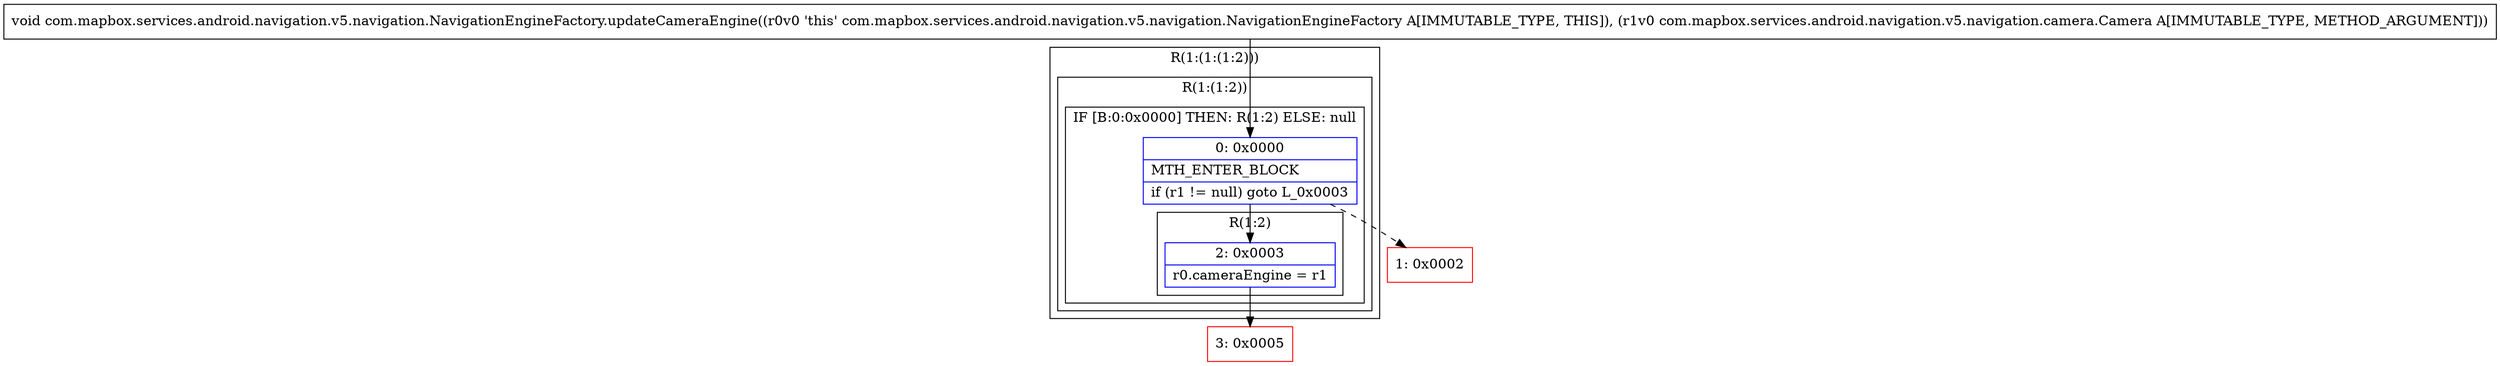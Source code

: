 digraph "CFG forcom.mapbox.services.android.navigation.v5.navigation.NavigationEngineFactory.updateCameraEngine(Lcom\/mapbox\/services\/android\/navigation\/v5\/navigation\/camera\/Camera;)V" {
subgraph cluster_Region_257884960 {
label = "R(1:(1:(1:2)))";
node [shape=record,color=blue];
subgraph cluster_Region_1246160384 {
label = "R(1:(1:2))";
node [shape=record,color=blue];
subgraph cluster_IfRegion_1566381626 {
label = "IF [B:0:0x0000] THEN: R(1:2) ELSE: null";
node [shape=record,color=blue];
Node_0 [shape=record,label="{0\:\ 0x0000|MTH_ENTER_BLOCK\l|if (r1 != null) goto L_0x0003\l}"];
subgraph cluster_Region_681888873 {
label = "R(1:2)";
node [shape=record,color=blue];
Node_2 [shape=record,label="{2\:\ 0x0003|r0.cameraEngine = r1\l}"];
}
}
}
}
Node_1 [shape=record,color=red,label="{1\:\ 0x0002}"];
Node_3 [shape=record,color=red,label="{3\:\ 0x0005}"];
MethodNode[shape=record,label="{void com.mapbox.services.android.navigation.v5.navigation.NavigationEngineFactory.updateCameraEngine((r0v0 'this' com.mapbox.services.android.navigation.v5.navigation.NavigationEngineFactory A[IMMUTABLE_TYPE, THIS]), (r1v0 com.mapbox.services.android.navigation.v5.navigation.camera.Camera A[IMMUTABLE_TYPE, METHOD_ARGUMENT])) }"];
MethodNode -> Node_0;
Node_0 -> Node_1[style=dashed];
Node_0 -> Node_2;
Node_2 -> Node_3;
}


